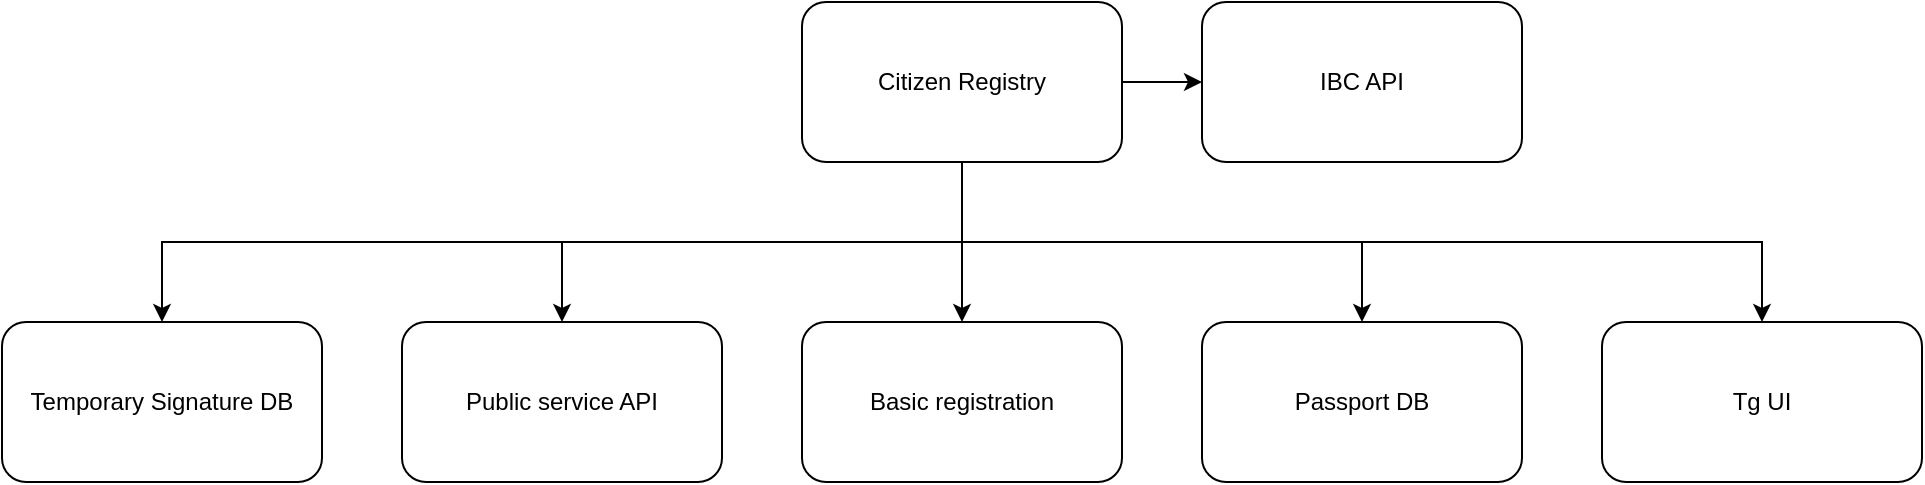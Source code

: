 <mxfile version="13.9.9" type="device" pages="4"><diagram id="AHd_cDqSMsFLb_CyXA5w" name="Global CR structure"><mxGraphModel dx="932" dy="599" grid="1" gridSize="10" guides="1" tooltips="1" connect="1" arrows="1" fold="1" page="1" pageScale="1" pageWidth="1169" pageHeight="827" math="0" shadow="0"><root><mxCell id="0"/><mxCell id="1" parent="0"/><mxCell id="326NorqG4eTdfQCMLTJJ-5" value="" style="edgeStyle=orthogonalEdgeStyle;rounded=0;orthogonalLoop=1;jettySize=auto;html=1;exitX=0.5;exitY=1;exitDx=0;exitDy=0;" parent="1" source="326NorqG4eTdfQCMLTJJ-1" target="326NorqG4eTdfQCMLTJJ-4" edge="1"><mxGeometry relative="1" as="geometry"/></mxCell><mxCell id="326NorqG4eTdfQCMLTJJ-9" value="" style="edgeStyle=orthogonalEdgeStyle;rounded=0;orthogonalLoop=1;jettySize=auto;html=1;exitX=0.5;exitY=1;exitDx=0;exitDy=0;" parent="1" source="326NorqG4eTdfQCMLTJJ-1" target="326NorqG4eTdfQCMLTJJ-8" edge="1"><mxGeometry relative="1" as="geometry"/></mxCell><mxCell id="326NorqG4eTdfQCMLTJJ-11" value="" style="edgeStyle=orthogonalEdgeStyle;rounded=0;orthogonalLoop=1;jettySize=auto;html=1;exitX=0.5;exitY=1;exitDx=0;exitDy=0;" parent="1" source="326NorqG4eTdfQCMLTJJ-1" target="326NorqG4eTdfQCMLTJJ-10" edge="1"><mxGeometry relative="1" as="geometry"/></mxCell><mxCell id="326NorqG4eTdfQCMLTJJ-13" value="" style="edgeStyle=orthogonalEdgeStyle;rounded=0;orthogonalLoop=1;jettySize=auto;html=1;exitX=0.5;exitY=1;exitDx=0;exitDy=0;" parent="1" source="326NorqG4eTdfQCMLTJJ-1" target="326NorqG4eTdfQCMLTJJ-12" edge="1"><mxGeometry relative="1" as="geometry"/></mxCell><mxCell id="326NorqG4eTdfQCMLTJJ-15" value="" style="edgeStyle=orthogonalEdgeStyle;rounded=0;orthogonalLoop=1;jettySize=auto;html=1;" parent="1" source="326NorqG4eTdfQCMLTJJ-1" target="326NorqG4eTdfQCMLTJJ-14" edge="1"><mxGeometry relative="1" as="geometry"/></mxCell><mxCell id="Zu7EXn2H0Y-PMDz2AfF9-2" style="edgeStyle=orthogonalEdgeStyle;rounded=0;orthogonalLoop=1;jettySize=auto;html=1;exitX=0.5;exitY=1;exitDx=0;exitDy=0;" edge="1" parent="1" source="326NorqG4eTdfQCMLTJJ-1" target="Zu7EXn2H0Y-PMDz2AfF9-1"><mxGeometry relative="1" as="geometry"/></mxCell><mxCell id="326NorqG4eTdfQCMLTJJ-1" value="Citizen Registry" style="rounded=1;whiteSpace=wrap;html=1;" parent="1" vertex="1"><mxGeometry x="480" y="120" width="160" height="80" as="geometry"/></mxCell><UserObject label="Basic registration" link="data:page/id,HsEhVAVOEIYe1Oc7fsRR" id="326NorqG4eTdfQCMLTJJ-4"><mxCell style="rounded=1;whiteSpace=wrap;html=1;" parent="1" vertex="1"><mxGeometry x="480" y="280" width="160" height="80" as="geometry"/></mxCell></UserObject><mxCell id="326NorqG4eTdfQCMLTJJ-8" value="Passport DB" style="rounded=1;whiteSpace=wrap;html=1;" parent="1" vertex="1"><mxGeometry x="680" y="280" width="160" height="80" as="geometry"/></mxCell><mxCell id="326NorqG4eTdfQCMLTJJ-10" value="Tg UI" style="rounded=1;whiteSpace=wrap;html=1;" parent="1" vertex="1"><mxGeometry x="880" y="280" width="160" height="80" as="geometry"/></mxCell><UserObject label="Public service API" link="data:page/id,Vc5gJOx1LFalu9-L0S9N" id="326NorqG4eTdfQCMLTJJ-12"><mxCell style="rounded=1;whiteSpace=wrap;html=1;" parent="1" vertex="1"><mxGeometry x="280" y="280" width="160" height="80" as="geometry"/></mxCell></UserObject><mxCell id="326NorqG4eTdfQCMLTJJ-14" value="IBC API" style="rounded=1;whiteSpace=wrap;html=1;" parent="1" vertex="1"><mxGeometry x="680" y="120" width="160" height="80" as="geometry"/></mxCell><UserObject label="Temporary Signature DB" link="data:page/id,uk17t9quS1iSWBFVd2DN" id="Zu7EXn2H0Y-PMDz2AfF9-1"><mxCell style="rounded=1;whiteSpace=wrap;html=1;" vertex="1" parent="1"><mxGeometry x="80" y="280" width="160" height="80" as="geometry"/></mxCell></UserObject></root></mxGraphModel></diagram><diagram id="HsEhVAVOEIYe1Oc7fsRR" name="Basic registration"><mxGraphModel dx="932" dy="599" grid="1" gridSize="10" guides="1" tooltips="1" connect="1" arrows="1" fold="1" page="1" pageScale="1" pageWidth="1169" pageHeight="827" math="0" shadow="0"><root><mxCell id="eSh-P05CCZkXOX17SC2N-0"/><mxCell id="eSh-P05CCZkXOX17SC2N-1" parent="eSh-P05CCZkXOX17SC2N-0"/><mxCell id="rl3EVbzRc5TlLw44y78u-4" value="" style="edgeStyle=orthogonalEdgeStyle;rounded=0;orthogonalLoop=1;jettySize=auto;html=1;exitX=0.5;exitY=1;exitDx=0;exitDy=0;" parent="eSh-P05CCZkXOX17SC2N-1" source="rl3EVbzRc5TlLw44y78u-0" target="rl3EVbzRc5TlLw44y78u-3" edge="1"><mxGeometry relative="1" as="geometry"/></mxCell><mxCell id="rl3EVbzRc5TlLw44y78u-6" value="" style="edgeStyle=orthogonalEdgeStyle;rounded=0;orthogonalLoop=1;jettySize=auto;html=1;exitX=0.5;exitY=1;exitDx=0;exitDy=0;" parent="eSh-P05CCZkXOX17SC2N-1" source="rl3EVbzRc5TlLw44y78u-0" target="rl3EVbzRc5TlLw44y78u-5" edge="1"><mxGeometry relative="1" as="geometry"><mxPoint x="150" y="160" as="sourcePoint"/></mxGeometry></mxCell><mxCell id="rl3EVbzRc5TlLw44y78u-16" style="edgeStyle=orthogonalEdgeStyle;rounded=0;orthogonalLoop=1;jettySize=auto;html=1;exitX=0.5;exitY=1;exitDx=0;exitDy=0;" parent="eSh-P05CCZkXOX17SC2N-1" source="rl3EVbzRc5TlLw44y78u-0" target="rl3EVbzRc5TlLw44y78u-15" edge="1"><mxGeometry relative="1" as="geometry"/></mxCell><mxCell id="1nS18mboSLGyaP2HR3Al-1" style="edgeStyle=orthogonalEdgeStyle;rounded=0;orthogonalLoop=1;jettySize=auto;html=1;exitX=0.5;exitY=1;exitDx=0;exitDy=0;" edge="1" parent="eSh-P05CCZkXOX17SC2N-1" source="rl3EVbzRc5TlLw44y78u-0" target="1nS18mboSLGyaP2HR3Al-0"><mxGeometry relative="1" as="geometry"/></mxCell><mxCell id="rl3EVbzRc5TlLw44y78u-0" value="Basic Registration" style="rounded=1;whiteSpace=wrap;html=1;" parent="eSh-P05CCZkXOX17SC2N-1" vertex="1"><mxGeometry x="40" y="40" width="160" height="80" as="geometry"/></mxCell><mxCell id="rl3EVbzRc5TlLw44y78u-8" value="" style="edgeStyle=orthogonalEdgeStyle;rounded=0;orthogonalLoop=1;jettySize=auto;html=1;entryX=0;entryY=0.5;entryDx=0;entryDy=0;" parent="eSh-P05CCZkXOX17SC2N-1" source="rl3EVbzRc5TlLw44y78u-3" target="rl3EVbzRc5TlLw44y78u-7" edge="1"><mxGeometry relative="1" as="geometry"/></mxCell><mxCell id="1nS18mboSLGyaP2HR3Al-19" style="edgeStyle=orthogonalEdgeStyle;rounded=0;orthogonalLoop=1;jettySize=auto;html=1;exitX=0.5;exitY=1;exitDx=0;exitDy=0;entryX=0;entryY=0.5;entryDx=0;entryDy=0;" edge="1" parent="eSh-P05CCZkXOX17SC2N-1" source="rl3EVbzRc5TlLw44y78u-3" target="1nS18mboSLGyaP2HR3Al-18"><mxGeometry relative="1" as="geometry"/></mxCell><mxCell id="1nS18mboSLGyaP2HR3Al-24" style="edgeStyle=orthogonalEdgeStyle;rounded=0;orthogonalLoop=1;jettySize=auto;html=1;exitX=0.5;exitY=1;exitDx=0;exitDy=0;entryX=0;entryY=0.5;entryDx=0;entryDy=0;" edge="1" parent="eSh-P05CCZkXOX17SC2N-1" source="rl3EVbzRc5TlLw44y78u-3" target="1nS18mboSLGyaP2HR3Al-23"><mxGeometry relative="1" as="geometry"/></mxCell><mxCell id="rl3EVbzRc5TlLw44y78u-3" value="Basic invitation" style="rounded=1;whiteSpace=wrap;html=1;" parent="eSh-P05CCZkXOX17SC2N-1" vertex="1"><mxGeometry x="40" y="200" width="160" height="80" as="geometry"/></mxCell><mxCell id="rl3EVbzRc5TlLw44y78u-10" value="" style="edgeStyle=orthogonalEdgeStyle;rounded=0;orthogonalLoop=1;jettySize=auto;html=1;entryX=0;entryY=0.5;entryDx=0;entryDy=0;" parent="eSh-P05CCZkXOX17SC2N-1" source="rl3EVbzRc5TlLw44y78u-5" target="rl3EVbzRc5TlLw44y78u-9" edge="1"><mxGeometry relative="1" as="geometry"/></mxCell><mxCell id="rl3EVbzRc5TlLw44y78u-14" style="edgeStyle=orthogonalEdgeStyle;rounded=0;orthogonalLoop=1;jettySize=auto;html=1;exitX=0.5;exitY=1;exitDx=0;exitDy=0;entryX=0;entryY=0.5;entryDx=0;entryDy=0;" parent="eSh-P05CCZkXOX17SC2N-1" source="rl3EVbzRc5TlLw44y78u-5" target="rl3EVbzRc5TlLw44y78u-13" edge="1"><mxGeometry relative="1" as="geometry"/></mxCell><mxCell id="rl3EVbzRc5TlLw44y78u-5" value="Invitation confirmation" style="rounded=1;whiteSpace=wrap;html=1;" parent="eSh-P05CCZkXOX17SC2N-1" vertex="1"><mxGeometry x="320" y="200" width="160" height="80" as="geometry"/></mxCell><mxCell id="1nS18mboSLGyaP2HR3Al-3" value="" style="edgeStyle=orthogonalEdgeStyle;rounded=0;orthogonalLoop=1;jettySize=auto;html=1;exitX=0.5;exitY=1;exitDx=0;exitDy=0;entryX=0;entryY=0.5;entryDx=0;entryDy=0;" edge="1" parent="eSh-P05CCZkXOX17SC2N-1" source="rl3EVbzRc5TlLw44y78u-3" target="1nS18mboSLGyaP2HR3Al-2"><mxGeometry relative="1" as="geometry"/></mxCell><mxCell id="rl3EVbzRc5TlLw44y78u-7" value="Create invitation&lt;br&gt;[every user has limited number for period of time]" style="rounded=1;whiteSpace=wrap;html=1;" parent="eSh-P05CCZkXOX17SC2N-1" vertex="1"><mxGeometry x="160" y="320" width="160" height="80" as="geometry"/></mxCell><mxCell id="rl3EVbzRc5TlLw44y78u-12" value="" style="edgeStyle=orthogonalEdgeStyle;rounded=0;orthogonalLoop=1;jettySize=auto;html=1;exitX=0.5;exitY=1;exitDx=0;exitDy=0;entryX=0;entryY=0.5;entryDx=0;entryDy=0;" parent="eSh-P05CCZkXOX17SC2N-1" source="rl3EVbzRc5TlLw44y78u-5" target="rl3EVbzRc5TlLw44y78u-11" edge="1"><mxGeometry relative="1" as="geometry"/></mxCell><mxCell id="rl3EVbzRc5TlLw44y78u-9" value="Request confirmation&lt;br&gt;[use geo to define confirmaters]" style="rounded=1;whiteSpace=wrap;html=1;" parent="eSh-P05CCZkXOX17SC2N-1" vertex="1"><mxGeometry x="440" y="320" width="160" height="80" as="geometry"/></mxCell><mxCell id="rl3EVbzRc5TlLw44y78u-11" value="Sign confirmation&lt;br&gt;[every user has limited number for period of time]" style="rounded=1;whiteSpace=wrap;html=1;" parent="eSh-P05CCZkXOX17SC2N-1" vertex="1"><mxGeometry x="440" y="440" width="160" height="80" as="geometry"/></mxCell><mxCell id="E4EULzOaFGvaDbgbbX8r-3" value="" style="edgeStyle=orthogonalEdgeStyle;rounded=0;orthogonalLoop=1;jettySize=auto;html=1;entryX=0;entryY=0.5;entryDx=0;entryDy=0;" edge="1" parent="eSh-P05CCZkXOX17SC2N-1" source="rl3EVbzRc5TlLw44y78u-13" target="E4EULzOaFGvaDbgbbX8r-2"><mxGeometry relative="1" as="geometry"/></mxCell><mxCell id="rl3EVbzRc5TlLw44y78u-13" value="Generate user&lt;br&gt;[with invitation and confirmation limits]" style="rounded=1;whiteSpace=wrap;html=1;" parent="eSh-P05CCZkXOX17SC2N-1" vertex="1"><mxGeometry x="440" y="560" width="160" height="80" as="geometry"/></mxCell><mxCell id="rl3EVbzRc5TlLw44y78u-18" style="edgeStyle=orthogonalEdgeStyle;rounded=0;orthogonalLoop=1;jettySize=auto;html=1;exitX=0.5;exitY=1;exitDx=0;exitDy=0;entryX=0;entryY=0.5;entryDx=0;entryDy=0;" parent="eSh-P05CCZkXOX17SC2N-1" source="rl3EVbzRc5TlLw44y78u-15" target="rl3EVbzRc5TlLw44y78u-17" edge="1"><mxGeometry relative="1" as="geometry"/></mxCell><mxCell id="rl3EVbzRc5TlLw44y78u-15" value="Request invitation" style="rounded=1;whiteSpace=wrap;html=1;" parent="eSh-P05CCZkXOX17SC2N-1" vertex="1"><mxGeometry x="600" y="200" width="160" height="80" as="geometry"/></mxCell><mxCell id="rl3EVbzRc5TlLw44y78u-17" value="Request invitation&lt;br&gt;[using geo info]" style="rounded=1;whiteSpace=wrap;html=1;" parent="eSh-P05CCZkXOX17SC2N-1" vertex="1"><mxGeometry x="720" y="320" width="160" height="80" as="geometry"/></mxCell><mxCell id="1nS18mboSLGyaP2HR3Al-6" style="edgeStyle=orthogonalEdgeStyle;rounded=0;orthogonalLoop=1;jettySize=auto;html=1;exitX=0.5;exitY=1;exitDx=0;exitDy=0;entryX=0;entryY=0.5;entryDx=0;entryDy=0;" edge="1" parent="eSh-P05CCZkXOX17SC2N-1" source="1nS18mboSLGyaP2HR3Al-0" target="1nS18mboSLGyaP2HR3Al-5"><mxGeometry relative="1" as="geometry"/></mxCell><mxCell id="1nS18mboSLGyaP2HR3Al-8" style="edgeStyle=orthogonalEdgeStyle;rounded=0;orthogonalLoop=1;jettySize=auto;html=1;exitX=0.5;exitY=1;exitDx=0;exitDy=0;entryX=0;entryY=0.5;entryDx=0;entryDy=0;" edge="1" parent="eSh-P05CCZkXOX17SC2N-1" source="1nS18mboSLGyaP2HR3Al-0" target="1nS18mboSLGyaP2HR3Al-7"><mxGeometry relative="1" as="geometry"/></mxCell><mxCell id="1nS18mboSLGyaP2HR3Al-10" style="edgeStyle=orthogonalEdgeStyle;rounded=0;orthogonalLoop=1;jettySize=auto;html=1;exitX=0.5;exitY=1;exitDx=0;exitDy=0;entryX=0;entryY=0.5;entryDx=0;entryDy=0;" edge="1" parent="eSh-P05CCZkXOX17SC2N-1" source="1nS18mboSLGyaP2HR3Al-0" target="1nS18mboSLGyaP2HR3Al-9"><mxGeometry relative="1" as="geometry"/></mxCell><mxCell id="1nS18mboSLGyaP2HR3Al-12" style="edgeStyle=orthogonalEdgeStyle;rounded=0;orthogonalLoop=1;jettySize=auto;html=1;exitX=0.5;exitY=1;exitDx=0;exitDy=0;entryX=0;entryY=0.5;entryDx=0;entryDy=0;" edge="1" parent="eSh-P05CCZkXOX17SC2N-1" source="1nS18mboSLGyaP2HR3Al-0" target="1nS18mboSLGyaP2HR3Al-11"><mxGeometry relative="1" as="geometry"/></mxCell><mxCell id="1nS18mboSLGyaP2HR3Al-0" value="Restore password" style="rounded=1;whiteSpace=wrap;html=1;" vertex="1" parent="eSh-P05CCZkXOX17SC2N-1"><mxGeometry x="880" y="200" width="160" height="80" as="geometry"/></mxCell><mxCell id="1nS18mboSLGyaP2HR3Al-2" value="Create default credentials&lt;br&gt;[login, password, email]&lt;br&gt;[+personal info for restoration hash]" style="rounded=1;whiteSpace=wrap;html=1;" vertex="1" parent="eSh-P05CCZkXOX17SC2N-1"><mxGeometry x="160" y="440" width="160" height="80" as="geometry"/></mxCell><mxCell id="1nS18mboSLGyaP2HR3Al-5" value="Check restoration data" style="rounded=1;whiteSpace=wrap;html=1;" vertex="1" parent="eSh-P05CCZkXOX17SC2N-1"><mxGeometry x="1000" y="320" width="160" height="80" as="geometry"/></mxCell><mxCell id="1nS18mboSLGyaP2HR3Al-7" value="Send restoration key to contact" style="rounded=1;whiteSpace=wrap;html=1;" vertex="1" parent="eSh-P05CCZkXOX17SC2N-1"><mxGeometry x="1000" y="560" width="160" height="80" as="geometry"/></mxCell><mxCell id="1nS18mboSLGyaP2HR3Al-9" value="Check restoration key via form &amp;amp; set new password" style="rounded=1;whiteSpace=wrap;html=1;" vertex="1" parent="eSh-P05CCZkXOX17SC2N-1"><mxGeometry x="1000" y="680" width="160" height="80" as="geometry"/></mxCell><mxCell id="1nS18mboSLGyaP2HR3Al-11" value="Restore login" style="rounded=1;whiteSpace=wrap;html=1;" vertex="1" parent="eSh-P05CCZkXOX17SC2N-1"><mxGeometry x="1000" y="440" width="160" height="80" as="geometry"/></mxCell><mxCell id="1nS18mboSLGyaP2HR3Al-14" value="Approved credentials &lt;br&gt;service" style="shape=parallelogram;perimeter=parallelogramPerimeter;whiteSpace=wrap;html=1;fixedSize=1;rounded=1;" vertex="1" parent="eSh-P05CCZkXOX17SC2N-1"><mxGeometry x="440" y="40" width="160" height="80" as="geometry"/></mxCell><mxCell id="1nS18mboSLGyaP2HR3Al-16" value="&lt;span&gt;Abstract credentials&lt;/span&gt;&lt;br&gt;&lt;span&gt;[login, password, contact]&lt;/span&gt;&lt;br&gt;&lt;span&gt;{Connected to a service}&lt;/span&gt;" style="ellipse;whiteSpace=wrap;html=1;rounded=1;" vertex="1" parent="eSh-P05CCZkXOX17SC2N-1"><mxGeometry x="240" y="40" width="160" height="80" as="geometry"/></mxCell><mxCell id="1nS18mboSLGyaP2HR3Al-18" value="Set restoration hash&lt;br&gt;[personal info for restoration hash]" style="rounded=1;whiteSpace=wrap;html=1;" vertex="1" parent="eSh-P05CCZkXOX17SC2N-1"><mxGeometry x="160" y="560" width="160" height="80" as="geometry"/></mxCell><mxCell id="1nS18mboSLGyaP2HR3Al-21" value="Veto to default &lt;br&gt;credentials service" style="shape=step;perimeter=stepPerimeter;whiteSpace=wrap;html=1;fixedSize=1;rounded=1;" vertex="1" parent="eSh-P05CCZkXOX17SC2N-1"><mxGeometry x="640" y="40" width="160" height="80" as="geometry"/></mxCell><mxCell id="1nS18mboSLGyaP2HR3Al-23" value="Propose confirmators" style="rounded=1;whiteSpace=wrap;html=1;" vertex="1" parent="eSh-P05CCZkXOX17SC2N-1"><mxGeometry x="160" y="680" width="160" height="80" as="geometry"/></mxCell><mxCell id="E4EULzOaFGvaDbgbbX8r-2" value="Generate Temporary Signature" style="shape=process;whiteSpace=wrap;html=1;backgroundOutline=1;rounded=1;" vertex="1" parent="eSh-P05CCZkXOX17SC2N-1"><mxGeometry x="560" y="680" width="160" height="80" as="geometry"/></mxCell></root></mxGraphModel></diagram><diagram id="Vc5gJOx1LFalu9-L0S9N" name="Public service API"><mxGraphModel dx="932" dy="599" grid="1" gridSize="10" guides="1" tooltips="1" connect="1" arrows="1" fold="1" page="1" pageScale="1" pageWidth="1169" pageHeight="827" math="0" shadow="0"><root><mxCell id="HfFjmxg3NbmjFSKMos9y-0"/><mxCell id="HfFjmxg3NbmjFSKMos9y-1" parent="HfFjmxg3NbmjFSKMos9y-0"/><mxCell id="Mf4HuOnLeEnuY4o-Wyuj-0" value="Announce service entry" style="rounded=1;whiteSpace=wrap;html=1;" vertex="1" parent="HfFjmxg3NbmjFSKMos9y-1"><mxGeometry x="80" y="40" width="160" height="80" as="geometry"/></mxCell><mxCell id="WFasJF9tfMpxr3hA0d_N-0" value="Vote for service entry" style="rounded=1;whiteSpace=wrap;html=1;" vertex="1" parent="HfFjmxg3NbmjFSKMos9y-1"><mxGeometry x="80" y="160" width="160" height="80" as="geometry"/></mxCell><mxCell id="WFasJF9tfMpxr3hA0d_N-1" value="Check activation barrier (51+ non sleeping users)" style="rounded=1;whiteSpace=wrap;html=1;" vertex="1" parent="HfFjmxg3NbmjFSKMos9y-1"><mxGeometry x="80" y="280" width="160" height="80" as="geometry"/></mxCell><mxCell id="WFasJF9tfMpxr3hA0d_N-2" value="Activate service" style="rounded=1;whiteSpace=wrap;html=1;" vertex="1" parent="HfFjmxg3NbmjFSKMos9y-1"><mxGeometry x="80" y="400" width="160" height="80" as="geometry"/></mxCell><mxCell id="WFasJF9tfMpxr3hA0d_N-3" value="Vote for active service by default&lt;br&gt;[on wakeup, on registration]" style="rounded=1;whiteSpace=wrap;html=1;" vertex="1" parent="HfFjmxg3NbmjFSKMos9y-1"><mxGeometry x="280" y="40" width="160" height="80" as="geometry"/></mxCell><mxCell id="IbjiZufVk22zcNCHPHOa-0" value="Evaluated user sleep\wakeup state" style="ellipse;whiteSpace=wrap;html=1;rounded=1;" vertex="1" parent="HfFjmxg3NbmjFSKMos9y-1"><mxGeometry x="480" y="40" width="160" height="80" as="geometry"/></mxCell><mxCell id="gEwg-aTVjllY_rHabxL_-1" value="Downvote service" style="rounded=1;whiteSpace=wrap;html=1;" vertex="1" parent="HfFjmxg3NbmjFSKMos9y-1"><mxGeometry x="80" y="520" width="160" height="80" as="geometry"/></mxCell><mxCell id="gEwg-aTVjllY_rHabxL_-2" value="Deactivate service below activation barrier" style="rounded=1;whiteSpace=wrap;html=1;" vertex="1" parent="HfFjmxg3NbmjFSKMos9y-1"><mxGeometry x="80" y="640" width="160" height="80" as="geometry"/></mxCell><mxCell id="j4tCfKKtLEES6b6-IsbC-0" value="Credentials&lt;br&gt;management" style="shape=step;perimeter=stepPerimeter;whiteSpace=wrap;html=1;fixedSize=1;rounded=1;" vertex="1" parent="HfFjmxg3NbmjFSKMos9y-1"><mxGeometry x="280" y="160" width="160" height="80" as="geometry"/></mxCell><mxCell id="j4tCfKKtLEES6b6-IsbC-1" value="KYC badges" style="shape=step;perimeter=stepPerimeter;whiteSpace=wrap;html=1;fixedSize=1;rounded=1;" vertex="1" parent="HfFjmxg3NbmjFSKMos9y-1"><mxGeometry x="480" y="160" width="160" height="80" as="geometry"/></mxCell><mxCell id="fP4bM61K0Z_s3F6UklSt-0" value="Allow passport records" style="shape=step;perimeter=stepPerimeter;whiteSpace=wrap;html=1;fixedSize=1;rounded=1;" vertex="1" parent="HfFjmxg3NbmjFSKMos9y-1"><mxGeometry x="680" y="160" width="160" height="80" as="geometry"/></mxCell><mxCell id="lwCGZFfAKB5FCsssSjW0-0" value="OAuth" style="rounded=1;whiteSpace=wrap;html=1;" vertex="1" parent="HfFjmxg3NbmjFSKMos9y-1"><mxGeometry x="960" y="40" width="160" height="80" as="geometry"/></mxCell></root></mxGraphModel></diagram><diagram id="uk17t9quS1iSWBFVd2DN" name="Temporary signature DB"><mxGraphModel dx="932" dy="599" grid="1" gridSize="10" guides="1" tooltips="1" connect="1" arrows="1" fold="1" page="1" pageScale="1" pageWidth="1169" pageHeight="827" math="0" shadow="0"><root><mxCell id="0vBZMsMpRMWp-l9s2owW-0"/><mxCell id="0vBZMsMpRMWp-l9s2owW-1" parent="0vBZMsMpRMWp-l9s2owW-0"/></root></mxGraphModel></diagram></mxfile>
